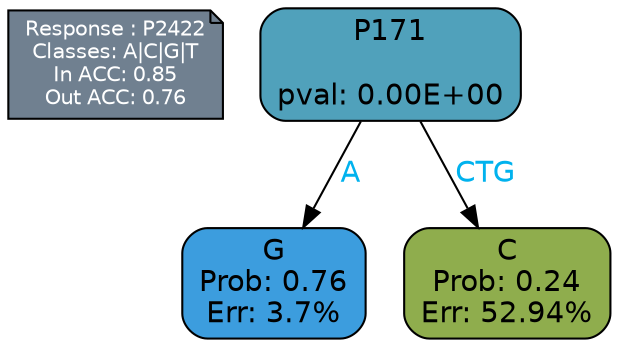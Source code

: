 digraph Tree {
node [shape=box, style="filled, rounded", color="black", fontname=helvetica] ;
graph [ranksep=equally, splines=polylines, bgcolor=transparent, dpi=600] ;
edge [fontname=helvetica] ;
LEGEND [label="Response : P2422
Classes: A|C|G|T
In ACC: 0.85
Out ACC: 0.76
",shape=note,align=left,style=filled,fillcolor="slategray",fontcolor="white",fontsize=10];1 [label="P171

pval: 0.00E+00", fillcolor="#50a1bb"] ;
2 [label="G
Prob: 0.76
Err: 3.7%", fillcolor="#3c9dde"] ;
3 [label="C
Prob: 0.24
Err: 52.94%", fillcolor="#8fad4d"] ;
1 -> 2 [label="A",fontcolor=deepskyblue2] ;
1 -> 3 [label="CTG",fontcolor=deepskyblue2] ;
{rank = same; 2;3;}{rank = same; LEGEND;1;}}